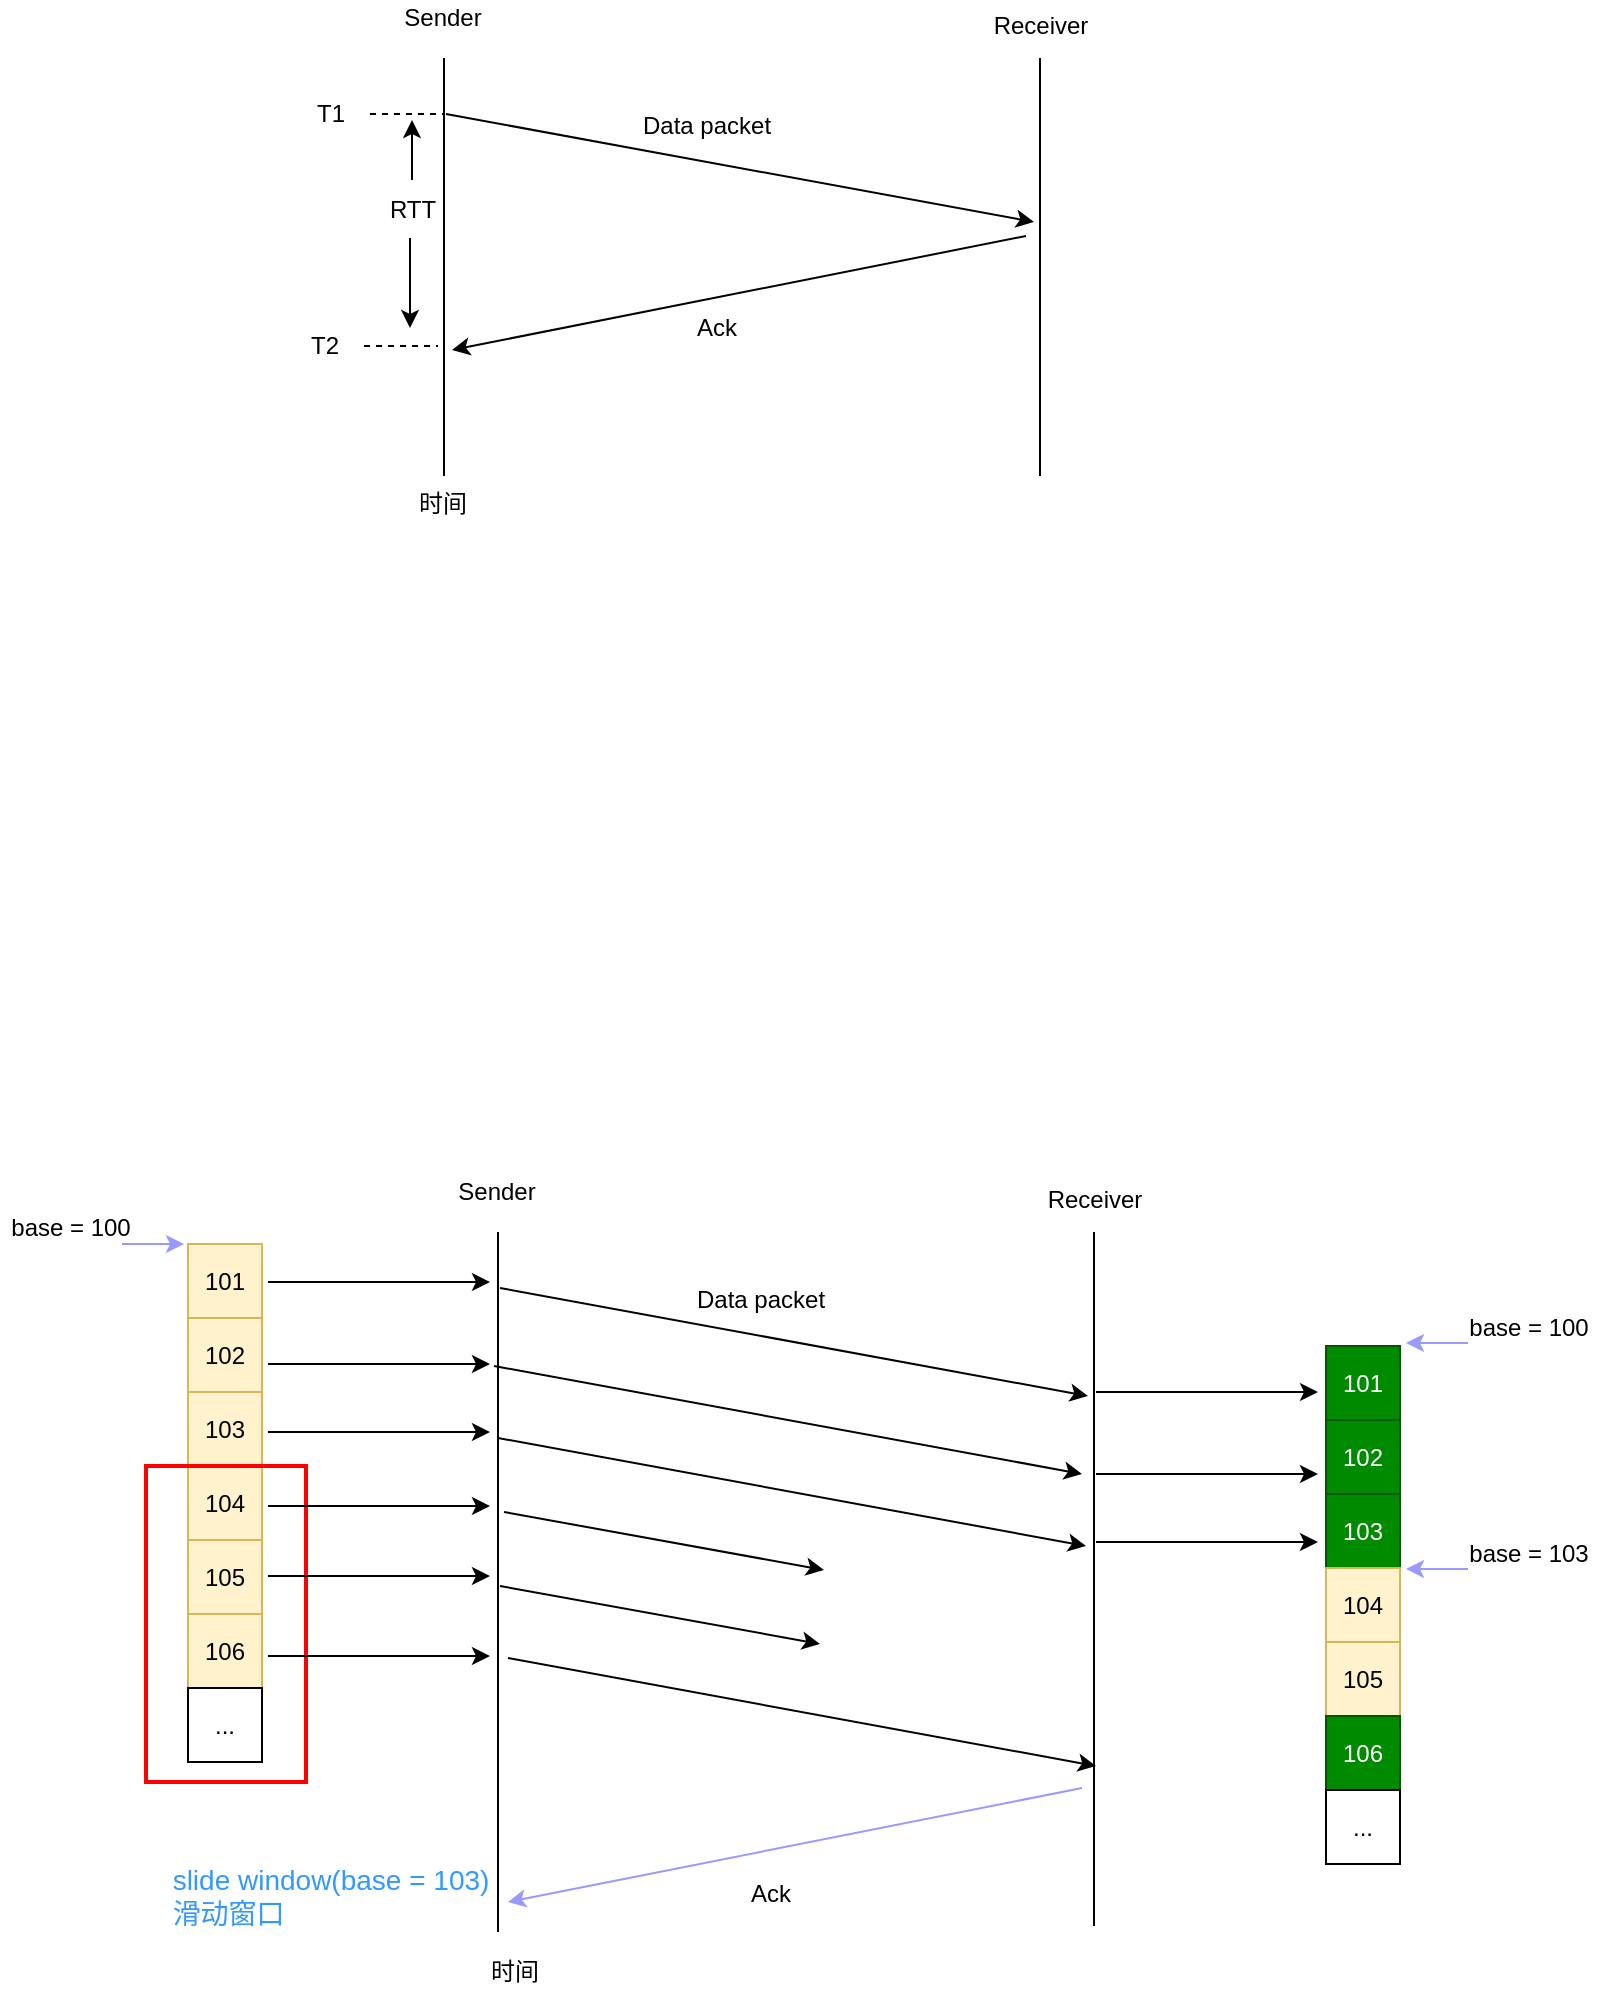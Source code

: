 <mxfile version="15.7.3" type="device" pages="4"><diagram id="g2-CE2OngKejReZSIxSQ" name="第 1 页"><mxGraphModel dx="946" dy="657" grid="0" gridSize="10" guides="1" tooltips="1" connect="1" arrows="1" fold="1" page="0" pageScale="1" pageWidth="827" pageHeight="1169" math="0" shadow="0"><root><mxCell id="0"/><mxCell id="1" parent="0"/><mxCell id="SO_QbpkZuxZKP0XGmV0S-1" value="" style="endArrow=none;html=1;rounded=0;" parent="1" edge="1"><mxGeometry width="50" height="50" relative="1" as="geometry"><mxPoint x="241" y="448" as="sourcePoint"/><mxPoint x="241" y="239" as="targetPoint"/></mxGeometry></mxCell><mxCell id="SO_QbpkZuxZKP0XGmV0S-2" value="" style="endArrow=none;html=1;rounded=0;" parent="1" edge="1"><mxGeometry width="50" height="50" relative="1" as="geometry"><mxPoint x="539" y="448" as="sourcePoint"/><mxPoint x="539" y="239" as="targetPoint"/></mxGeometry></mxCell><mxCell id="SO_QbpkZuxZKP0XGmV0S-3" value="Sender" style="text;html=1;align=center;verticalAlign=middle;resizable=0;points=[];autosize=1;strokeColor=none;fillColor=none;" parent="1" vertex="1"><mxGeometry x="215" y="210" width="49" height="18" as="geometry"/></mxCell><mxCell id="SO_QbpkZuxZKP0XGmV0S-4" value="Receiver" style="text;html=1;align=center;verticalAlign=middle;resizable=0;points=[];autosize=1;strokeColor=none;fillColor=none;" parent="1" vertex="1"><mxGeometry x="510" y="214" width="57" height="18" as="geometry"/></mxCell><mxCell id="SO_QbpkZuxZKP0XGmV0S-5" value="" style="endArrow=classic;html=1;rounded=0;" parent="1" edge="1"><mxGeometry width="50" height="50" relative="1" as="geometry"><mxPoint x="242" y="267" as="sourcePoint"/><mxPoint x="536" y="321" as="targetPoint"/></mxGeometry></mxCell><mxCell id="SO_QbpkZuxZKP0XGmV0S-6" value="" style="endArrow=classic;html=1;rounded=0;" parent="1" edge="1"><mxGeometry width="50" height="50" relative="1" as="geometry"><mxPoint x="532" y="328" as="sourcePoint"/><mxPoint x="245" y="385" as="targetPoint"/></mxGeometry></mxCell><mxCell id="SO_QbpkZuxZKP0XGmV0S-7" value="Data packet" style="text;html=1;align=center;verticalAlign=middle;resizable=0;points=[];autosize=1;strokeColor=none;fillColor=none;" parent="1" vertex="1"><mxGeometry x="335" y="264" width="74" height="18" as="geometry"/></mxCell><mxCell id="SO_QbpkZuxZKP0XGmV0S-8" value="Ack" style="text;html=1;align=center;verticalAlign=middle;resizable=0;points=[];autosize=1;strokeColor=none;fillColor=none;" parent="1" vertex="1"><mxGeometry x="362" y="365" width="30" height="18" as="geometry"/></mxCell><mxCell id="SO_QbpkZuxZKP0XGmV0S-9" value="" style="endArrow=none;dashed=1;html=1;rounded=0;" parent="1" edge="1"><mxGeometry width="50" height="50" relative="1" as="geometry"><mxPoint x="204" y="267" as="sourcePoint"/><mxPoint x="241" y="267" as="targetPoint"/></mxGeometry></mxCell><mxCell id="SO_QbpkZuxZKP0XGmV0S-10" value="" style="endArrow=none;dashed=1;html=1;rounded=0;" parent="1" edge="1"><mxGeometry width="50" height="50" relative="1" as="geometry"><mxPoint x="201" y="383" as="sourcePoint"/><mxPoint x="238" y="383" as="targetPoint"/></mxGeometry></mxCell><mxCell id="SO_QbpkZuxZKP0XGmV0S-11" value="" style="endArrow=classic;html=1;rounded=0;" parent="1" edge="1"><mxGeometry width="50" height="50" relative="1" as="geometry"><mxPoint x="225" y="300" as="sourcePoint"/><mxPoint x="225" y="270" as="targetPoint"/></mxGeometry></mxCell><mxCell id="SO_QbpkZuxZKP0XGmV0S-12" value="RTT" style="text;html=1;align=center;verticalAlign=middle;resizable=0;points=[];autosize=1;strokeColor=none;fillColor=none;" parent="1" vertex="1"><mxGeometry x="208" y="306" width="33" height="18" as="geometry"/></mxCell><mxCell id="SO_QbpkZuxZKP0XGmV0S-13" value="" style="endArrow=classic;html=1;rounded=0;" parent="1" edge="1"><mxGeometry width="50" height="50" relative="1" as="geometry"><mxPoint x="224" y="329" as="sourcePoint"/><mxPoint x="224" y="374" as="targetPoint"/></mxGeometry></mxCell><mxCell id="SO_QbpkZuxZKP0XGmV0S-14" value="时间" style="text;html=1;align=center;verticalAlign=middle;resizable=0;points=[];autosize=1;strokeColor=none;fillColor=none;" parent="1" vertex="1"><mxGeometry x="222.5" y="453" width="34" height="18" as="geometry"/></mxCell><mxCell id="SO_QbpkZuxZKP0XGmV0S-15" value="T1" style="text;html=1;align=center;verticalAlign=middle;resizable=0;points=[];autosize=1;strokeColor=none;fillColor=none;" parent="1" vertex="1"><mxGeometry x="172" y="258" width="24" height="18" as="geometry"/></mxCell><mxCell id="SO_QbpkZuxZKP0XGmV0S-16" value="T2" style="text;html=1;align=center;verticalAlign=middle;resizable=0;points=[];autosize=1;strokeColor=none;fillColor=none;" parent="1" vertex="1"><mxGeometry x="169" y="374" width="24" height="18" as="geometry"/></mxCell><mxCell id="SO_QbpkZuxZKP0XGmV0S-17" value="" style="endArrow=none;html=1;rounded=0;" parent="1" edge="1"><mxGeometry width="50" height="50" relative="1" as="geometry"><mxPoint x="268" y="1176" as="sourcePoint"/><mxPoint x="268" y="826" as="targetPoint"/></mxGeometry></mxCell><mxCell id="SO_QbpkZuxZKP0XGmV0S-18" value="" style="endArrow=none;html=1;rounded=0;" parent="1" edge="1"><mxGeometry width="50" height="50" relative="1" as="geometry"><mxPoint x="566" y="1173" as="sourcePoint"/><mxPoint x="566" y="826" as="targetPoint"/></mxGeometry></mxCell><mxCell id="SO_QbpkZuxZKP0XGmV0S-19" value="Sender" style="text;html=1;align=center;verticalAlign=middle;resizable=0;points=[];autosize=1;strokeColor=none;fillColor=none;" parent="1" vertex="1"><mxGeometry x="242" y="797" width="49" height="18" as="geometry"/></mxCell><mxCell id="SO_QbpkZuxZKP0XGmV0S-20" value="Receiver" style="text;html=1;align=center;verticalAlign=middle;resizable=0;points=[];autosize=1;strokeColor=none;fillColor=none;" parent="1" vertex="1"><mxGeometry x="537" y="801" width="57" height="18" as="geometry"/></mxCell><mxCell id="SO_QbpkZuxZKP0XGmV0S-21" value="" style="endArrow=classic;html=1;rounded=0;" parent="1" edge="1"><mxGeometry width="50" height="50" relative="1" as="geometry"><mxPoint x="269" y="854" as="sourcePoint"/><mxPoint x="563" y="908" as="targetPoint"/></mxGeometry></mxCell><mxCell id="SO_QbpkZuxZKP0XGmV0S-22" value="" style="endArrow=classic;html=1;rounded=0;strokeColor=#9999FF;" parent="1" edge="1"><mxGeometry width="50" height="50" relative="1" as="geometry"><mxPoint x="560" y="1104" as="sourcePoint"/><mxPoint x="273" y="1161" as="targetPoint"/></mxGeometry></mxCell><mxCell id="SO_QbpkZuxZKP0XGmV0S-23" value="Data packet" style="text;html=1;align=center;verticalAlign=middle;resizable=0;points=[];autosize=1;strokeColor=none;fillColor=none;" parent="1" vertex="1"><mxGeometry x="362" y="851" width="74" height="18" as="geometry"/></mxCell><mxCell id="SO_QbpkZuxZKP0XGmV0S-24" value="Ack" style="text;html=1;align=center;verticalAlign=middle;resizable=0;points=[];autosize=1;strokeColor=none;fillColor=none;" parent="1" vertex="1"><mxGeometry x="389" y="1148" width="30" height="18" as="geometry"/></mxCell><mxCell id="SO_QbpkZuxZKP0XGmV0S-30" value="时间" style="text;html=1;align=center;verticalAlign=middle;resizable=0;points=[];autosize=1;strokeColor=none;fillColor=none;" parent="1" vertex="1"><mxGeometry x="259" y="1187" width="34" height="18" as="geometry"/></mxCell><mxCell id="SO_QbpkZuxZKP0XGmV0S-33" value="101" style="rounded=0;whiteSpace=wrap;html=1;fillColor=#fff2cc;strokeColor=#d6b656;" parent="1" vertex="1"><mxGeometry x="113" y="832" width="37" height="37" as="geometry"/></mxCell><mxCell id="SO_QbpkZuxZKP0XGmV0S-34" value="102" style="rounded=0;whiteSpace=wrap;html=1;fillColor=#fff2cc;strokeColor=#d6b656;" parent="1" vertex="1"><mxGeometry x="113" y="869" width="37" height="37" as="geometry"/></mxCell><mxCell id="SO_QbpkZuxZKP0XGmV0S-35" value="103" style="rounded=0;whiteSpace=wrap;html=1;fillColor=#fff2cc;strokeColor=#d6b656;" parent="1" vertex="1"><mxGeometry x="113" y="906" width="37" height="37" as="geometry"/></mxCell><mxCell id="SO_QbpkZuxZKP0XGmV0S-36" value="104" style="rounded=0;whiteSpace=wrap;html=1;fillColor=#fff2cc;strokeColor=#d6b656;" parent="1" vertex="1"><mxGeometry x="113" y="943" width="37" height="37" as="geometry"/></mxCell><mxCell id="SO_QbpkZuxZKP0XGmV0S-37" value="105" style="rounded=0;whiteSpace=wrap;html=1;fillColor=#fff2cc;strokeColor=#d6b656;" parent="1" vertex="1"><mxGeometry x="113" y="980" width="37" height="37" as="geometry"/></mxCell><mxCell id="SO_QbpkZuxZKP0XGmV0S-38" value="106" style="rounded=0;whiteSpace=wrap;html=1;fillColor=#fff2cc;strokeColor=#d6b656;" parent="1" vertex="1"><mxGeometry x="113" y="1017" width="37" height="37" as="geometry"/></mxCell><mxCell id="SO_QbpkZuxZKP0XGmV0S-39" value="..." style="rounded=0;whiteSpace=wrap;html=1;" parent="1" vertex="1"><mxGeometry x="113" y="1054" width="37" height="37" as="geometry"/></mxCell><mxCell id="SO_QbpkZuxZKP0XGmV0S-40" value="" style="rounded=0;whiteSpace=wrap;html=1;strokeColor=#FF0000;strokeWidth=2;fillColor=none;" parent="1" vertex="1"><mxGeometry x="92" y="943" width="80" height="158" as="geometry"/></mxCell><mxCell id="SO_QbpkZuxZKP0XGmV0S-41" value="" style="endArrow=classic;html=1;rounded=0;" parent="1" edge="1"><mxGeometry width="50" height="50" relative="1" as="geometry"><mxPoint x="153" y="851" as="sourcePoint"/><mxPoint x="264" y="851" as="targetPoint"/></mxGeometry></mxCell><mxCell id="SO_QbpkZuxZKP0XGmV0S-42" value="" style="endArrow=classic;html=1;rounded=0;" parent="1" edge="1"><mxGeometry width="50" height="50" relative="1" as="geometry"><mxPoint x="153" y="892" as="sourcePoint"/><mxPoint x="264" y="892" as="targetPoint"/></mxGeometry></mxCell><mxCell id="SO_QbpkZuxZKP0XGmV0S-43" value="" style="endArrow=classic;html=1;rounded=0;" parent="1" edge="1"><mxGeometry width="50" height="50" relative="1" as="geometry"><mxPoint x="153" y="926" as="sourcePoint"/><mxPoint x="264" y="926" as="targetPoint"/></mxGeometry></mxCell><mxCell id="SO_QbpkZuxZKP0XGmV0S-44" value="" style="endArrow=classic;html=1;rounded=0;" parent="1" edge="1"><mxGeometry width="50" height="50" relative="1" as="geometry"><mxPoint x="153" y="963" as="sourcePoint"/><mxPoint x="264" y="963" as="targetPoint"/></mxGeometry></mxCell><mxCell id="SO_QbpkZuxZKP0XGmV0S-45" value="" style="endArrow=classic;html=1;rounded=0;" parent="1" edge="1"><mxGeometry width="50" height="50" relative="1" as="geometry"><mxPoint x="153" y="998" as="sourcePoint"/><mxPoint x="264" y="998" as="targetPoint"/></mxGeometry></mxCell><mxCell id="SO_QbpkZuxZKP0XGmV0S-46" value="" style="endArrow=classic;html=1;rounded=0;" parent="1" edge="1"><mxGeometry width="50" height="50" relative="1" as="geometry"><mxPoint x="153" y="1038" as="sourcePoint"/><mxPoint x="264" y="1038" as="targetPoint"/></mxGeometry></mxCell><mxCell id="SO_QbpkZuxZKP0XGmV0S-47" value="" style="endArrow=classic;html=1;rounded=0;" parent="1" edge="1"><mxGeometry width="50" height="50" relative="1" as="geometry"><mxPoint x="266" y="893" as="sourcePoint"/><mxPoint x="560" y="947" as="targetPoint"/></mxGeometry></mxCell><mxCell id="SO_QbpkZuxZKP0XGmV0S-48" value="" style="endArrow=classic;html=1;rounded=0;" parent="1" edge="1"><mxGeometry width="50" height="50" relative="1" as="geometry"><mxPoint x="268" y="929" as="sourcePoint"/><mxPoint x="562" y="983" as="targetPoint"/></mxGeometry></mxCell><mxCell id="SO_QbpkZuxZKP0XGmV0S-49" value="" style="endArrow=classic;html=1;rounded=0;" parent="1" edge="1"><mxGeometry width="50" height="50" relative="1" as="geometry"><mxPoint x="271" y="966" as="sourcePoint"/><mxPoint x="431" y="995" as="targetPoint"/></mxGeometry></mxCell><mxCell id="SO_QbpkZuxZKP0XGmV0S-50" value="" style="endArrow=classic;html=1;rounded=0;" parent="1" edge="1"><mxGeometry width="50" height="50" relative="1" as="geometry"><mxPoint x="269" y="1003" as="sourcePoint"/><mxPoint x="429" y="1032" as="targetPoint"/></mxGeometry></mxCell><mxCell id="SO_QbpkZuxZKP0XGmV0S-51" value="" style="endArrow=classic;html=1;rounded=0;" parent="1" edge="1"><mxGeometry width="50" height="50" relative="1" as="geometry"><mxPoint x="273" y="1039" as="sourcePoint"/><mxPoint x="567" y="1093" as="targetPoint"/></mxGeometry></mxCell><mxCell id="SO_QbpkZuxZKP0XGmV0S-52" value="" style="endArrow=classic;html=1;rounded=0;" parent="1" edge="1"><mxGeometry width="50" height="50" relative="1" as="geometry"><mxPoint x="567" y="906" as="sourcePoint"/><mxPoint x="678" y="906" as="targetPoint"/></mxGeometry></mxCell><mxCell id="SO_QbpkZuxZKP0XGmV0S-53" value="" style="endArrow=classic;html=1;rounded=0;" parent="1" edge="1"><mxGeometry width="50" height="50" relative="1" as="geometry"><mxPoint x="567" y="947" as="sourcePoint"/><mxPoint x="678" y="947" as="targetPoint"/></mxGeometry></mxCell><mxCell id="SO_QbpkZuxZKP0XGmV0S-54" value="" style="endArrow=classic;html=1;rounded=0;" parent="1" edge="1"><mxGeometry width="50" height="50" relative="1" as="geometry"><mxPoint x="567" y="981" as="sourcePoint"/><mxPoint x="678" y="981" as="targetPoint"/></mxGeometry></mxCell><mxCell id="SO_QbpkZuxZKP0XGmV0S-55" value="101" style="rounded=0;whiteSpace=wrap;html=1;fillColor=#008a00;strokeColor=#005700;fontColor=#ffffff;" parent="1" vertex="1"><mxGeometry x="682" y="883" width="37" height="37" as="geometry"/></mxCell><mxCell id="SO_QbpkZuxZKP0XGmV0S-56" value="102" style="rounded=0;whiteSpace=wrap;html=1;fillColor=#008a00;strokeColor=#005700;fontColor=#ffffff;" parent="1" vertex="1"><mxGeometry x="682" y="920" width="37" height="37" as="geometry"/></mxCell><mxCell id="SO_QbpkZuxZKP0XGmV0S-57" value="103" style="rounded=0;whiteSpace=wrap;html=1;fillColor=#008a00;strokeColor=#005700;fontColor=#ffffff;" parent="1" vertex="1"><mxGeometry x="682" y="957" width="37" height="37" as="geometry"/></mxCell><mxCell id="SO_QbpkZuxZKP0XGmV0S-58" value="104" style="rounded=0;whiteSpace=wrap;html=1;fillColor=#fff2cc;strokeColor=#d6b656;" parent="1" vertex="1"><mxGeometry x="682" y="994" width="37" height="37" as="geometry"/></mxCell><mxCell id="SO_QbpkZuxZKP0XGmV0S-59" value="105" style="rounded=0;whiteSpace=wrap;html=1;fillColor=#fff2cc;strokeColor=#d6b656;" parent="1" vertex="1"><mxGeometry x="682" y="1031" width="37" height="37" as="geometry"/></mxCell><mxCell id="SO_QbpkZuxZKP0XGmV0S-60" value="106" style="rounded=0;whiteSpace=wrap;html=1;fillColor=#008a00;strokeColor=#005700;fontColor=#ffffff;" parent="1" vertex="1"><mxGeometry x="682" y="1068" width="37" height="37" as="geometry"/></mxCell><mxCell id="SO_QbpkZuxZKP0XGmV0S-61" value="..." style="rounded=0;whiteSpace=wrap;html=1;" parent="1" vertex="1"><mxGeometry x="682" y="1105" width="37" height="37" as="geometry"/></mxCell><mxCell id="SO_QbpkZuxZKP0XGmV0S-62" value="" style="endArrow=classic;html=1;rounded=0;strokeColor=#9999FF;" parent="1" edge="1"><mxGeometry width="50" height="50" relative="1" as="geometry"><mxPoint x="80" y="832" as="sourcePoint"/><mxPoint x="111" y="832" as="targetPoint"/></mxGeometry></mxCell><mxCell id="SO_QbpkZuxZKP0XGmV0S-63" value="base = 100" style="text;html=1;align=center;verticalAlign=middle;resizable=0;points=[];autosize=1;strokeColor=none;fillColor=none;" parent="1" vertex="1"><mxGeometry x="19" y="815" width="70" height="18" as="geometry"/></mxCell><mxCell id="SO_QbpkZuxZKP0XGmV0S-64" value="base = 100" style="text;html=1;align=center;verticalAlign=middle;resizable=0;points=[];autosize=1;strokeColor=none;fillColor=none;" parent="1" vertex="1"><mxGeometry x="748" y="865" width="70" height="18" as="geometry"/></mxCell><mxCell id="SO_QbpkZuxZKP0XGmV0S-65" value="" style="endArrow=classic;html=1;rounded=0;strokeColor=#9999FF;" parent="1" edge="1"><mxGeometry width="50" height="50" relative="1" as="geometry"><mxPoint x="753" y="881.5" as="sourcePoint"/><mxPoint x="722" y="881.5" as="targetPoint"/></mxGeometry></mxCell><mxCell id="SO_QbpkZuxZKP0XGmV0S-66" value="base = 103" style="text;html=1;align=center;verticalAlign=middle;resizable=0;points=[];autosize=1;strokeColor=none;fillColor=none;" parent="1" vertex="1"><mxGeometry x="748" y="978" width="70" height="18" as="geometry"/></mxCell><mxCell id="SO_QbpkZuxZKP0XGmV0S-67" value="" style="endArrow=classic;html=1;rounded=0;strokeColor=#9999FF;" parent="1" edge="1"><mxGeometry width="50" height="50" relative="1" as="geometry"><mxPoint x="753" y="994.5" as="sourcePoint"/><mxPoint x="722" y="994.5" as="targetPoint"/></mxGeometry></mxCell><mxCell id="SO_QbpkZuxZKP0XGmV0S-68" value="&lt;font style=&quot;font-size: 14px&quot;&gt;slide window(base = 103)&lt;br&gt;&lt;div style=&quot;text-align: left&quot;&gt;&lt;span&gt;滑动窗口&lt;/span&gt;&lt;/div&gt;&lt;/font&gt;" style="text;html=1;align=center;verticalAlign=middle;resizable=0;points=[];autosize=1;strokeColor=none;fillColor=none;fontColor=#3399FF;" parent="1" vertex="1"><mxGeometry x="100" y="1141" width="168" height="33" as="geometry"/></mxCell></root></mxGraphModel></diagram><diagram id="LBsZV8uysiR8Xr9oX2Ro" name="swift多态"><mxGraphModel dx="946" dy="657" grid="0" gridSize="10" guides="1" tooltips="1" connect="1" arrows="1" fold="1" page="0" pageScale="1" pageWidth="827" pageHeight="1169" math="0" shadow="0"><root><mxCell id="QGdHEQ-Rx23fMOAWs8vF-0"/><mxCell id="QGdHEQ-Rx23fMOAWs8vF-1" parent="QGdHEQ-Rx23fMOAWs8vF-0"/><mxCell id="QGdHEQ-Rx23fMOAWs8vF-2" value="全局变量&lt;br&gt;&lt;div style=&quot;font-family: &amp;#34;menlo&amp;#34; , &amp;#34;monaco&amp;#34; , &amp;#34;courier new&amp;#34; , monospace ; font-size: 16px ; line-height: 24px&quot;&gt;animal1&lt;/div&gt;" style="rounded=0;whiteSpace=wrap;html=1;comic=1;fillColor=#ffe6cc;strokeColor=#d79b00;" parent="QGdHEQ-Rx23fMOAWs8vF-1" vertex="1"><mxGeometry x="62" y="321" width="95" height="47" as="geometry"/></mxCell><mxCell id="QGdHEQ-Rx23fMOAWs8vF-3" value="Dog 对象" style="rounded=1;whiteSpace=wrap;html=1;labelBackgroundColor=none;comic=1;fillColor=#dae8fc;strokeColor=#6c8ebf;" parent="QGdHEQ-Rx23fMOAWs8vF-1" vertex="1"><mxGeometry x="214" y="196" width="176" height="258" as="geometry"/></mxCell><mxCell id="QGdHEQ-Rx23fMOAWs8vF-4" value="前 8 个字节" style="rounded=0;whiteSpace=wrap;html=1;labelBackgroundColor=none;comic=1;fillColor=#fff2cc;strokeColor=#d6b656;" parent="QGdHEQ-Rx23fMOAWs8vF-1" vertex="1"><mxGeometry x="222" y="209" width="160" height="48" as="geometry"/></mxCell><mxCell id="QGdHEQ-Rx23fMOAWs8vF-5" value="" style="rounded=0;whiteSpace=wrap;html=1;labelBackgroundColor=none;comic=1;fillColor=#fff2cc;strokeColor=#d6b656;" parent="QGdHEQ-Rx23fMOAWs8vF-1" vertex="1"><mxGeometry x="460" y="196" width="165" height="329" as="geometry"/></mxCell><mxCell id="QGdHEQ-Rx23fMOAWs8vF-6" value="&lt;font face=&quot;Comic Sans MS&quot;&gt;Dog对象类型信息&lt;/font&gt;" style="rounded=0;whiteSpace=wrap;html=1;labelBackgroundColor=none;comic=1;fillColor=#fff2cc;strokeColor=#990000;" parent="QGdHEQ-Rx23fMOAWs8vF-1" vertex="1"><mxGeometry x="466" y="203" width="154" height="124" as="geometry"/></mxCell><mxCell id="QGdHEQ-Rx23fMOAWs8vF-7" value="&lt;font face=&quot;Comic Sans MS&quot;&gt;Dog.speak&lt;/font&gt;" style="rounded=0;whiteSpace=wrap;html=1;labelBackgroundColor=none;comic=1;fontColor=#000000;" parent="QGdHEQ-Rx23fMOAWs8vF-1" vertex="1"><mxGeometry x="465.5" y="333" width="154.5" height="42" as="geometry"/></mxCell><mxCell id="QGdHEQ-Rx23fMOAWs8vF-8" value="&lt;font face=&quot;Comic Sans MS&quot;&gt;Dog.eat&lt;/font&gt;" style="rounded=0;whiteSpace=wrap;html=1;labelBackgroundColor=none;comic=1;fontColor=#000000;" parent="QGdHEQ-Rx23fMOAWs8vF-1" vertex="1"><mxGeometry x="465.5" y="379" width="154.5" height="42" as="geometry"/></mxCell><mxCell id="QGdHEQ-Rx23fMOAWs8vF-9" value="&lt;font face=&quot;Comic Sans MS&quot;&gt;Animal.sleep&lt;/font&gt;" style="rounded=0;whiteSpace=wrap;html=1;labelBackgroundColor=none;comic=1;fontColor=#000000;" parent="QGdHEQ-Rx23fMOAWs8vF-1" vertex="1"><mxGeometry x="465.25" y="424" width="154.5" height="42" as="geometry"/></mxCell><mxCell id="QGdHEQ-Rx23fMOAWs8vF-10" value="&lt;font face=&quot;Comic Sans MS&quot;&gt;Dog.run&lt;/font&gt;" style="rounded=0;whiteSpace=wrap;html=1;labelBackgroundColor=none;comic=1;fontColor=#000000;" parent="QGdHEQ-Rx23fMOAWs8vF-1" vertex="1"><mxGeometry x="465.25" y="473" width="154.5" height="42" as="geometry"/></mxCell><mxCell id="QGdHEQ-Rx23fMOAWs8vF-11" value="" style="endArrow=classic;html=1;rounded=0;fontFamily=Comic Sans MS;fontColor=#000000;exitX=1;exitY=0.5;exitDx=0;exitDy=0;" parent="QGdHEQ-Rx23fMOAWs8vF-1" source="QGdHEQ-Rx23fMOAWs8vF-2" target="QGdHEQ-Rx23fMOAWs8vF-3" edge="1"><mxGeometry width="50" height="50" relative="1" as="geometry"><mxPoint x="152" y="300" as="sourcePoint"/><mxPoint x="202" y="250" as="targetPoint"/></mxGeometry></mxCell><mxCell id="QGdHEQ-Rx23fMOAWs8vF-12" value="" style="endArrow=classic;html=1;rounded=0;fontFamily=Comic Sans MS;fontColor=#000000;exitX=1;exitY=0.5;exitDx=0;exitDy=0;entryX=0.012;entryY=0.114;entryDx=0;entryDy=0;entryPerimeter=0;" parent="QGdHEQ-Rx23fMOAWs8vF-1" target="QGdHEQ-Rx23fMOAWs8vF-5" edge="1"><mxGeometry width="50" height="50" relative="1" as="geometry"><mxPoint x="382" y="233.67" as="sourcePoint"/><mxPoint x="439" y="226.004" as="targetPoint"/></mxGeometry></mxCell><mxCell id="QGdHEQ-Rx23fMOAWs8vF-13" value="全局变量&lt;br&gt;&lt;div style=&quot;font-family: &amp;#34;menlo&amp;#34; , &amp;#34;monaco&amp;#34; , &amp;#34;courier new&amp;#34; , monospace ; font-size: 16px ; line-height: 24px&quot;&gt;animal2&lt;/div&gt;" style="rounded=0;whiteSpace=wrap;html=1;comic=1;fillColor=#ffe6cc;strokeColor=#d79b00;" parent="QGdHEQ-Rx23fMOAWs8vF-1" vertex="1"><mxGeometry x="62" y="617" width="95" height="47" as="geometry"/></mxCell><mxCell id="QGdHEQ-Rx23fMOAWs8vF-14" value="Dog 对象" style="rounded=1;whiteSpace=wrap;html=1;labelBackgroundColor=none;comic=1;fillColor=#dae8fc;strokeColor=#6c8ebf;" parent="QGdHEQ-Rx23fMOAWs8vF-1" vertex="1"><mxGeometry x="214" y="492" width="176" height="258" as="geometry"/></mxCell><mxCell id="QGdHEQ-Rx23fMOAWs8vF-15" value="前 8 个字节" style="rounded=0;whiteSpace=wrap;html=1;labelBackgroundColor=none;comic=1;fillColor=#fff2cc;strokeColor=#d6b656;" parent="QGdHEQ-Rx23fMOAWs8vF-1" vertex="1"><mxGeometry x="222" y="505" width="160" height="48" as="geometry"/></mxCell><mxCell id="QGdHEQ-Rx23fMOAWs8vF-16" value="" style="endArrow=classic;html=1;rounded=0;fontFamily=Comic Sans MS;fontColor=#000000;exitX=1;exitY=0.5;exitDx=0;exitDy=0;" parent="QGdHEQ-Rx23fMOAWs8vF-1" source="QGdHEQ-Rx23fMOAWs8vF-13" target="QGdHEQ-Rx23fMOAWs8vF-14" edge="1"><mxGeometry width="50" height="50" relative="1" as="geometry"><mxPoint x="152" y="596" as="sourcePoint"/><mxPoint x="202" y="546" as="targetPoint"/></mxGeometry></mxCell><mxCell id="QGdHEQ-Rx23fMOAWs8vF-17" value="" style="endArrow=classic;html=1;rounded=0;fontFamily=Comic Sans MS;fontColor=#000000;exitX=1;exitY=0.5;exitDx=0;exitDy=0;" parent="QGdHEQ-Rx23fMOAWs8vF-1" source="QGdHEQ-Rx23fMOAWs8vF-15" target="QGdHEQ-Rx23fMOAWs8vF-5" edge="1"><mxGeometry width="50" height="50" relative="1" as="geometry"><mxPoint x="392" y="243.67" as="sourcePoint"/><mxPoint x="471.98" y="243.506" as="targetPoint"/></mxGeometry></mxCell></root></mxGraphModel></diagram><diagram id="N6pvW-u8LbAPo2ba-aXo" name="RunLoop"><mxGraphModel dx="946" dy="657" grid="0" gridSize="10" guides="1" tooltips="1" connect="1" arrows="1" fold="1" page="0" pageScale="1" pageWidth="827" pageHeight="1169" math="0" shadow="0"><root><mxCell id="VLJMcom52UsPC2wMcK3a-0"/><mxCell id="VLJMcom52UsPC2wMcK3a-1" parent="VLJMcom52UsPC2wMcK3a-0"/><mxCell id="VLJMcom52UsPC2wMcK3a-2" value="" style="rounded=0;whiteSpace=wrap;html=1;fillColor=#fff2cc;strokeColor=#d6b656;" parent="VLJMcom52UsPC2wMcK3a-1" vertex="1"><mxGeometry x="94" y="197" width="438" height="306" as="geometry"/></mxCell><mxCell id="VLJMcom52UsPC2wMcK3a-3" value="" style="rounded=0;whiteSpace=wrap;html=1;" parent="VLJMcom52UsPC2wMcK3a-1" vertex="1"><mxGeometry x="133" y="262" width="170" height="222" as="geometry"/></mxCell><mxCell id="VLJMcom52UsPC2wMcK3a-4" value="&lt;font style=&quot;font-size: 14px&quot;&gt;sources0&lt;/font&gt;" style="rounded=0;whiteSpace=wrap;html=1;fillColor=#ffe6cc;strokeColor=#d79b00;" parent="VLJMcom52UsPC2wMcK3a-1" vertex="1"><mxGeometry x="156" y="295" width="118" height="39" as="geometry"/></mxCell><mxCell id="VLJMcom52UsPC2wMcK3a-5" value="&lt;font style=&quot;font-size: 14px&quot;&gt;sources1&lt;/font&gt;" style="rounded=0;whiteSpace=wrap;html=1;fillColor=#ffe6cc;strokeColor=#d79b00;" parent="VLJMcom52UsPC2wMcK3a-1" vertex="1"><mxGeometry x="156" y="343" width="118" height="39" as="geometry"/></mxCell><mxCell id="VLJMcom52UsPC2wMcK3a-6" value="&lt;font style=&quot;font-size: 14px&quot;&gt;observers&lt;/font&gt;" style="rounded=0;whiteSpace=wrap;html=1;fillColor=#ffe6cc;strokeColor=#d79b00;" parent="VLJMcom52UsPC2wMcK3a-1" vertex="1"><mxGeometry x="156" y="391" width="118" height="39" as="geometry"/></mxCell><mxCell id="VLJMcom52UsPC2wMcK3a-7" value="&lt;font style=&quot;font-size: 14px&quot;&gt;timers&lt;/font&gt;" style="rounded=0;whiteSpace=wrap;html=1;fillColor=#ffe6cc;strokeColor=#d79b00;" parent="VLJMcom52UsPC2wMcK3a-1" vertex="1"><mxGeometry x="155" y="438" width="118" height="39" as="geometry"/></mxCell><mxCell id="VLJMcom52UsPC2wMcK3a-8" value="Mode" style="text;html=1;align=center;verticalAlign=middle;resizable=0;points=[];autosize=1;strokeColor=none;fillColor=none;fontSize=14;" parent="VLJMcom52UsPC2wMcK3a-1" vertex="1"><mxGeometry x="185" y="270" width="45" height="21" as="geometry"/></mxCell><mxCell id="VLJMcom52UsPC2wMcK3a-9" value="" style="rounded=0;whiteSpace=wrap;html=1;" parent="VLJMcom52UsPC2wMcK3a-1" vertex="1"><mxGeometry x="338" y="258" width="170" height="222" as="geometry"/></mxCell><mxCell id="VLJMcom52UsPC2wMcK3a-10" value="&lt;font style=&quot;font-size: 14px&quot;&gt;sources0&lt;/font&gt;" style="rounded=0;whiteSpace=wrap;html=1;fillColor=#ffe6cc;strokeColor=#d79b00;" parent="VLJMcom52UsPC2wMcK3a-1" vertex="1"><mxGeometry x="361" y="291" width="118" height="39" as="geometry"/></mxCell><mxCell id="VLJMcom52UsPC2wMcK3a-11" value="&lt;font style=&quot;font-size: 14px&quot;&gt;sources1&lt;/font&gt;" style="rounded=0;whiteSpace=wrap;html=1;fillColor=#ffe6cc;strokeColor=#d79b00;" parent="VLJMcom52UsPC2wMcK3a-1" vertex="1"><mxGeometry x="361" y="339" width="118" height="39" as="geometry"/></mxCell><mxCell id="VLJMcom52UsPC2wMcK3a-12" value="&lt;font style=&quot;font-size: 14px&quot;&gt;observers&lt;/font&gt;" style="rounded=0;whiteSpace=wrap;html=1;fillColor=#ffe6cc;strokeColor=#d79b00;" parent="VLJMcom52UsPC2wMcK3a-1" vertex="1"><mxGeometry x="361" y="387" width="118" height="39" as="geometry"/></mxCell><mxCell id="VLJMcom52UsPC2wMcK3a-13" value="&lt;font style=&quot;font-size: 14px&quot;&gt;timers&lt;/font&gt;" style="rounded=0;whiteSpace=wrap;html=1;fillColor=#ffe6cc;strokeColor=#d79b00;" parent="VLJMcom52UsPC2wMcK3a-1" vertex="1"><mxGeometry x="360" y="434" width="118" height="39" as="geometry"/></mxCell><mxCell id="VLJMcom52UsPC2wMcK3a-14" value="Mode" style="text;html=1;align=center;verticalAlign=middle;resizable=0;points=[];autosize=1;strokeColor=none;fillColor=none;fontSize=14;" parent="VLJMcom52UsPC2wMcK3a-1" vertex="1"><mxGeometry x="390" y="266" width="45" height="21" as="geometry"/></mxCell><mxCell id="VLJMcom52UsPC2wMcK3a-15" value="&lt;font style=&quot;font-size: 14px&quot;&gt;RunLoop&lt;/font&gt;" style="text;html=1;align=center;verticalAlign=middle;resizable=0;points=[];autosize=1;strokeColor=none;fillColor=none;fontSize=14;" parent="VLJMcom52UsPC2wMcK3a-1" vertex="1"><mxGeometry x="250" y="216" width="67" height="21" as="geometry"/></mxCell></root></mxGraphModel></diagram><diagram id="H69m12Q_Aym4cahdt5-D" name="OC对象"><mxGraphModel dx="946" dy="657" grid="0" gridSize="10" guides="1" tooltips="1" connect="1" arrows="1" fold="1" page="0" pageScale="1" pageWidth="827" pageHeight="1169" math="0" shadow="0"><root><mxCell id="1l4MpHEMoF_jYrIMK_2S-0"/><mxCell id="1l4MpHEMoF_jYrIMK_2S-1" parent="1l4MpHEMoF_jYrIMK_2S-0"/><mxCell id="BpBojyNcjoRO-P4GRBhS-0" value="&lt;font style=&quot;font-size: 14px&quot;&gt;instance&lt;/font&gt;" style="rounded=0;whiteSpace=wrap;html=1;fillColor=#e3c800;fontColor=#000000;strokeColor=#B09500;" vertex="1" parent="1l4MpHEMoF_jYrIMK_2S-1"><mxGeometry x="70" y="245" width="116" height="44" as="geometry"/></mxCell><mxCell id="BpBojyNcjoRO-P4GRBhS-1" value="" style="rounded=0;whiteSpace=wrap;html=1;fillColor=#1ba1e2;fontColor=#ffffff;strokeColor=#006EAF;" vertex="1" parent="1l4MpHEMoF_jYrIMK_2S-1"><mxGeometry x="61" y="302" width="135" height="117" as="geometry"/></mxCell><mxCell id="BpBojyNcjoRO-P4GRBhS-2" value="&lt;font style=&quot;font-size: 14px&quot;&gt;isa&lt;/font&gt;" style="rounded=0;whiteSpace=wrap;html=1;fillColor=#60a917;fontColor=#ffffff;strokeColor=#2D7600;" vertex="1" parent="1l4MpHEMoF_jYrIMK_2S-1"><mxGeometry x="70.5" y="313" width="116" height="44" as="geometry"/></mxCell><mxCell id="BpBojyNcjoRO-P4GRBhS-3" value="&lt;span style=&quot;font-size: 14px&quot;&gt;其他成员变量&lt;/span&gt;" style="rounded=0;whiteSpace=wrap;html=1;fillColor=#60a917;fontColor=#ffffff;strokeColor=#2D7600;" vertex="1" parent="1l4MpHEMoF_jYrIMK_2S-1"><mxGeometry x="70" y="362" width="116" height="44" as="geometry"/></mxCell><mxCell id="BpBojyNcjoRO-P4GRBhS-6" value="&lt;font style=&quot;font-size: 14px&quot;&gt;class&lt;/font&gt;" style="rounded=0;whiteSpace=wrap;html=1;fillColor=#e3c800;fontColor=#000000;strokeColor=#B09500;" vertex="1" parent="1l4MpHEMoF_jYrIMK_2S-1"><mxGeometry x="293" y="167" width="116" height="44" as="geometry"/></mxCell><mxCell id="BpBojyNcjoRO-P4GRBhS-7" value="" style="rounded=0;whiteSpace=wrap;html=1;fillColor=#1ba1e2;fontColor=#ffffff;strokeColor=#006EAF;" vertex="1" parent="1l4MpHEMoF_jYrIMK_2S-1"><mxGeometry x="284" y="224" width="135" height="195" as="geometry"/></mxCell><mxCell id="BpBojyNcjoRO-P4GRBhS-8" value="&lt;font style=&quot;font-size: 14px&quot;&gt;isa&lt;/font&gt;" style="rounded=0;whiteSpace=wrap;html=1;fillColor=#60a917;fontColor=#ffffff;strokeColor=#2D7600;" vertex="1" parent="1l4MpHEMoF_jYrIMK_2S-1"><mxGeometry x="293.5" y="235" width="116" height="44" as="geometry"/></mxCell><mxCell id="BpBojyNcjoRO-P4GRBhS-9" value="&lt;span style=&quot;font-size: 14px&quot;&gt;superclass&lt;/span&gt;" style="rounded=0;whiteSpace=wrap;html=1;fillColor=#60a917;fontColor=#ffffff;strokeColor=#2D7600;" vertex="1" parent="1l4MpHEMoF_jYrIMK_2S-1"><mxGeometry x="293" y="284" width="116" height="44" as="geometry"/></mxCell><mxCell id="BpBojyNcjoRO-P4GRBhS-10" value="&lt;span style=&quot;font-size: 14px&quot;&gt;属性，对象方法，&lt;br&gt;协议，成员变量&lt;/span&gt;" style="rounded=0;whiteSpace=wrap;html=1;fillColor=#60a917;fontColor=#ffffff;strokeColor=#2D7600;" vertex="1" parent="1l4MpHEMoF_jYrIMK_2S-1"><mxGeometry x="293.5" y="333" width="116" height="44" as="geometry"/></mxCell><mxCell id="BpBojyNcjoRO-P4GRBhS-11" value="&lt;span style=&quot;font-size: 14px&quot;&gt;......&lt;/span&gt;" style="rounded=0;whiteSpace=wrap;html=1;fillColor=#60a917;fontColor=#ffffff;strokeColor=#2D7600;" vertex="1" parent="1l4MpHEMoF_jYrIMK_2S-1"><mxGeometry x="295" y="382" width="116" height="22" as="geometry"/></mxCell><mxCell id="BpBojyNcjoRO-P4GRBhS-12" value="&lt;span style=&quot;font-size: 14px&quot;&gt;meta_class&lt;/span&gt;" style="rounded=0;whiteSpace=wrap;html=1;fillColor=#e3c800;fontColor=#000000;strokeColor=#B09500;" vertex="1" parent="1l4MpHEMoF_jYrIMK_2S-1"><mxGeometry x="533" y="167" width="116" height="44" as="geometry"/></mxCell><mxCell id="BpBojyNcjoRO-P4GRBhS-13" value="" style="rounded=0;whiteSpace=wrap;html=1;fillColor=#1ba1e2;fontColor=#ffffff;strokeColor=#006EAF;" vertex="1" parent="1l4MpHEMoF_jYrIMK_2S-1"><mxGeometry x="524" y="224" width="135" height="195" as="geometry"/></mxCell><mxCell id="BpBojyNcjoRO-P4GRBhS-14" value="&lt;font style=&quot;font-size: 14px&quot;&gt;isa&lt;/font&gt;" style="rounded=0;whiteSpace=wrap;html=1;fillColor=#60a917;fontColor=#ffffff;strokeColor=#2D7600;" vertex="1" parent="1l4MpHEMoF_jYrIMK_2S-1"><mxGeometry x="533.5" y="235" width="116" height="44" as="geometry"/></mxCell><mxCell id="BpBojyNcjoRO-P4GRBhS-15" value="&lt;span style=&quot;font-size: 14px&quot;&gt;superclass&lt;/span&gt;" style="rounded=0;whiteSpace=wrap;html=1;fillColor=#60a917;fontColor=#ffffff;strokeColor=#2D7600;" vertex="1" parent="1l4MpHEMoF_jYrIMK_2S-1"><mxGeometry x="533" y="284" width="116" height="44" as="geometry"/></mxCell><mxCell id="BpBojyNcjoRO-P4GRBhS-16" value="&lt;span style=&quot;font-size: 14px&quot;&gt;类方法&lt;/span&gt;" style="rounded=0;whiteSpace=wrap;html=1;fillColor=#60a917;fontColor=#ffffff;strokeColor=#2D7600;" vertex="1" parent="1l4MpHEMoF_jYrIMK_2S-1"><mxGeometry x="533.5" y="333" width="116" height="44" as="geometry"/></mxCell><mxCell id="BpBojyNcjoRO-P4GRBhS-17" value="&lt;span style=&quot;font-size: 14px&quot;&gt;......&lt;/span&gt;" style="rounded=0;whiteSpace=wrap;html=1;fillColor=#60a917;fontColor=#ffffff;strokeColor=#2D7600;" vertex="1" parent="1l4MpHEMoF_jYrIMK_2S-1"><mxGeometry x="535" y="382" width="116" height="22" as="geometry"/></mxCell><mxCell id="BpBojyNcjoRO-P4GRBhS-18" value="&lt;span style=&quot;font-size: 14px&quot;&gt;Student 的 Class&lt;br&gt;&lt;/span&gt;" style="rounded=0;whiteSpace=wrap;html=1;fillColor=#e3c800;fontColor=#000000;strokeColor=#B09500;" vertex="1" parent="1l4MpHEMoF_jYrIMK_2S-1"><mxGeometry x="84" y="566" width="116" height="44" as="geometry"/></mxCell><mxCell id="BpBojyNcjoRO-P4GRBhS-19" value="" style="rounded=0;whiteSpace=wrap;html=1;fillColor=#1ba1e2;fontColor=#ffffff;strokeColor=#006EAF;" vertex="1" parent="1l4MpHEMoF_jYrIMK_2S-1"><mxGeometry x="75" y="623" width="135" height="195" as="geometry"/></mxCell><mxCell id="BpBojyNcjoRO-P4GRBhS-20" value="&lt;font style=&quot;font-size: 14px&quot;&gt;isa&lt;/font&gt;" style="rounded=0;whiteSpace=wrap;html=1;fillColor=#60a917;fontColor=#ffffff;strokeColor=#2D7600;" vertex="1" parent="1l4MpHEMoF_jYrIMK_2S-1"><mxGeometry x="84.5" y="634" width="116" height="44" as="geometry"/></mxCell><mxCell id="BpBojyNcjoRO-P4GRBhS-21" value="&lt;span style=&quot;font-size: 14px&quot;&gt;superclass&lt;/span&gt;" style="rounded=0;whiteSpace=wrap;html=1;fillColor=#60a917;fontColor=#ffffff;strokeColor=#2D7600;" vertex="1" parent="1l4MpHEMoF_jYrIMK_2S-1"><mxGeometry x="84" y="683" width="116" height="44" as="geometry"/></mxCell><mxCell id="BpBojyNcjoRO-P4GRBhS-22" value="&lt;span style=&quot;font-size: 14px&quot;&gt;属性，对象方法，&lt;br&gt;协议，成员变量&lt;/span&gt;" style="rounded=0;whiteSpace=wrap;html=1;fillColor=#60a917;fontColor=#ffffff;strokeColor=#2D7600;" vertex="1" parent="1l4MpHEMoF_jYrIMK_2S-1"><mxGeometry x="84.5" y="732" width="116" height="44" as="geometry"/></mxCell><mxCell id="BpBojyNcjoRO-P4GRBhS-23" value="&lt;span style=&quot;font-size: 14px&quot;&gt;......&lt;/span&gt;" style="rounded=0;whiteSpace=wrap;html=1;fillColor=#60a917;fontColor=#ffffff;strokeColor=#2D7600;" vertex="1" parent="1l4MpHEMoF_jYrIMK_2S-1"><mxGeometry x="86" y="781" width="116" height="22" as="geometry"/></mxCell><mxCell id="BpBojyNcjoRO-P4GRBhS-24" value="" style="endArrow=classic;html=1;rounded=0;fontSize=14;" edge="1" parent="1l4MpHEMoF_jYrIMK_2S-1"><mxGeometry width="50" height="50" relative="1" as="geometry"><mxPoint x="186" y="339" as="sourcePoint"/><mxPoint x="281" y="339" as="targetPoint"/></mxGeometry></mxCell><mxCell id="BpBojyNcjoRO-P4GRBhS-26" value="" style="endArrow=classic;html=1;rounded=0;fontSize=14;" edge="1" parent="1l4MpHEMoF_jYrIMK_2S-1"><mxGeometry width="50" height="50" relative="1" as="geometry"><mxPoint x="406" y="260" as="sourcePoint"/><mxPoint x="523" y="260" as="targetPoint"/></mxGeometry></mxCell><mxCell id="BpBojyNcjoRO-P4GRBhS-27" value="&lt;span style=&quot;font-size: 14px&quot;&gt;Person 的 Class&lt;br&gt;&lt;/span&gt;" style="rounded=0;whiteSpace=wrap;html=1;fillColor=#e3c800;fontColor=#000000;strokeColor=#B09500;" vertex="1" parent="1l4MpHEMoF_jYrIMK_2S-1"><mxGeometry x="327" y="566" width="116" height="44" as="geometry"/></mxCell><mxCell id="BpBojyNcjoRO-P4GRBhS-28" value="" style="rounded=0;whiteSpace=wrap;html=1;fillColor=#1ba1e2;fontColor=#ffffff;strokeColor=#006EAF;" vertex="1" parent="1l4MpHEMoF_jYrIMK_2S-1"><mxGeometry x="318" y="623" width="135" height="195" as="geometry"/></mxCell><mxCell id="BpBojyNcjoRO-P4GRBhS-29" value="&lt;font style=&quot;font-size: 14px&quot;&gt;isa&lt;/font&gt;" style="rounded=0;whiteSpace=wrap;html=1;fillColor=#60a917;fontColor=#ffffff;strokeColor=#2D7600;" vertex="1" parent="1l4MpHEMoF_jYrIMK_2S-1"><mxGeometry x="327.5" y="634" width="116" height="44" as="geometry"/></mxCell><mxCell id="BpBojyNcjoRO-P4GRBhS-30" value="&lt;span style=&quot;font-size: 14px&quot;&gt;superclass&lt;/span&gt;" style="rounded=0;whiteSpace=wrap;html=1;fillColor=#60a917;fontColor=#ffffff;strokeColor=#2D7600;" vertex="1" parent="1l4MpHEMoF_jYrIMK_2S-1"><mxGeometry x="327" y="683" width="116" height="44" as="geometry"/></mxCell><mxCell id="BpBojyNcjoRO-P4GRBhS-31" value="&lt;span style=&quot;font-size: 14px&quot;&gt;属性，对象方法，&lt;br&gt;协议，成员变量&lt;/span&gt;" style="rounded=0;whiteSpace=wrap;html=1;fillColor=#60a917;fontColor=#ffffff;strokeColor=#2D7600;" vertex="1" parent="1l4MpHEMoF_jYrIMK_2S-1"><mxGeometry x="327.5" y="732" width="116" height="44" as="geometry"/></mxCell><mxCell id="BpBojyNcjoRO-P4GRBhS-32" value="&lt;span style=&quot;font-size: 14px&quot;&gt;......&lt;/span&gt;" style="rounded=0;whiteSpace=wrap;html=1;fillColor=#60a917;fontColor=#ffffff;strokeColor=#2D7600;" vertex="1" parent="1l4MpHEMoF_jYrIMK_2S-1"><mxGeometry x="329" y="781" width="116" height="22" as="geometry"/></mxCell><mxCell id="BpBojyNcjoRO-P4GRBhS-33" value="&lt;span style=&quot;font-size: 14px&quot;&gt;NSObject 的 Class&lt;br&gt;&lt;/span&gt;" style="rounded=0;whiteSpace=wrap;html=1;fillColor=#e3c800;fontColor=#000000;strokeColor=#B09500;" vertex="1" parent="1l4MpHEMoF_jYrIMK_2S-1"><mxGeometry x="591" y="566" width="121" height="44" as="geometry"/></mxCell><mxCell id="BpBojyNcjoRO-P4GRBhS-34" value="" style="rounded=0;whiteSpace=wrap;html=1;fillColor=#1ba1e2;fontColor=#ffffff;strokeColor=#006EAF;" vertex="1" parent="1l4MpHEMoF_jYrIMK_2S-1"><mxGeometry x="582" y="623" width="135" height="195" as="geometry"/></mxCell><mxCell id="BpBojyNcjoRO-P4GRBhS-35" value="&lt;font style=&quot;font-size: 14px&quot;&gt;isa&lt;/font&gt;" style="rounded=0;whiteSpace=wrap;html=1;fillColor=#60a917;fontColor=#ffffff;strokeColor=#2D7600;" vertex="1" parent="1l4MpHEMoF_jYrIMK_2S-1"><mxGeometry x="591.5" y="634" width="116" height="44" as="geometry"/></mxCell><mxCell id="BpBojyNcjoRO-P4GRBhS-36" value="&lt;span style=&quot;font-size: 14px&quot;&gt;superclass&lt;/span&gt;" style="rounded=0;whiteSpace=wrap;html=1;fillColor=#60a917;fontColor=#ffffff;strokeColor=#2D7600;" vertex="1" parent="1l4MpHEMoF_jYrIMK_2S-1"><mxGeometry x="591" y="683" width="116" height="44" as="geometry"/></mxCell><mxCell id="BpBojyNcjoRO-P4GRBhS-37" value="&lt;span style=&quot;font-size: 14px&quot;&gt;属性，对象方法，&lt;br&gt;协议，成员变量&lt;/span&gt;" style="rounded=0;whiteSpace=wrap;html=1;fillColor=#60a917;fontColor=#ffffff;strokeColor=#2D7600;" vertex="1" parent="1l4MpHEMoF_jYrIMK_2S-1"><mxGeometry x="591.5" y="732" width="116" height="44" as="geometry"/></mxCell><mxCell id="BpBojyNcjoRO-P4GRBhS-38" value="&lt;span style=&quot;font-size: 14px&quot;&gt;......&lt;/span&gt;" style="rounded=0;whiteSpace=wrap;html=1;fillColor=#60a917;fontColor=#ffffff;strokeColor=#2D7600;" vertex="1" parent="1l4MpHEMoF_jYrIMK_2S-1"><mxGeometry x="593" y="781" width="116" height="22" as="geometry"/></mxCell><mxCell id="BpBojyNcjoRO-P4GRBhS-39" value="&lt;p class=&quot;p1&quot;&gt;&lt;b&gt;@interface&lt;/b&gt;&lt;span class=&quot;s1&quot;&gt; &lt;/span&gt;&lt;span class=&quot;s2&quot;&gt;Student&lt;/span&gt;&lt;span class=&quot;s1&quot;&gt; : &lt;/span&gt;&lt;span class=&quot;s3&quot;&gt;Person&lt;/span&gt;&lt;span class=&quot;s1&quot;&gt;&amp;nbsp;&lt;/span&gt;&lt;/p&gt;" style="text;whiteSpace=wrap;html=1;fontSize=14;" vertex="1" parent="1l4MpHEMoF_jYrIMK_2S-1"><mxGeometry x="29" y="495" width="284" height="59" as="geometry"/></mxCell><mxCell id="BpBojyNcjoRO-P4GRBhS-40" value="&lt;p class=&quot;p1&quot;&gt;&lt;b&gt;@interface&lt;/b&gt;&lt;span class=&quot;s1&quot;&gt; &lt;/span&gt;&lt;span class=&quot;s2&quot;&gt;Person&lt;/span&gt;&lt;span class=&quot;s1&quot;&gt; : &lt;/span&gt;&lt;span class=&quot;s3&quot;&gt;NSObject&lt;/span&gt;&lt;/p&gt;" style="text;whiteSpace=wrap;html=1;fontSize=14;" vertex="1" parent="1l4MpHEMoF_jYrIMK_2S-1"><mxGeometry x="316" y="495" width="212" height="59" as="geometry"/></mxCell><mxCell id="BpBojyNcjoRO-P4GRBhS-41" value="" style="endArrow=classic;html=1;rounded=0;fontSize=14;entryX=0.007;entryY=0.446;entryDx=0;entryDy=0;entryPerimeter=0;" edge="1" parent="1l4MpHEMoF_jYrIMK_2S-1" target="BpBojyNcjoRO-P4GRBhS-28"><mxGeometry width="50" height="50" relative="1" as="geometry"><mxPoint x="198.5" y="711" as="sourcePoint"/><mxPoint x="293.5" y="711" as="targetPoint"/></mxGeometry></mxCell><mxCell id="BpBojyNcjoRO-P4GRBhS-42" value="" style="endArrow=classic;html=1;rounded=0;fontSize=14;entryX=0;entryY=0.431;entryDx=0;entryDy=0;entryPerimeter=0;" edge="1" parent="1l4MpHEMoF_jYrIMK_2S-1" target="BpBojyNcjoRO-P4GRBhS-34"><mxGeometry width="50" height="50" relative="1" as="geometry"><mxPoint x="441" y="708.03" as="sourcePoint"/><mxPoint x="561.445" y="707" as="targetPoint"/></mxGeometry></mxCell><mxCell id="BpBojyNcjoRO-P4GRBhS-49" value="&lt;span style=&quot;font-size: 14px&quot;&gt;Student 的&amp;nbsp; meta_class&lt;/span&gt;" style="rounded=0;whiteSpace=wrap;html=1;fillColor=#e3c800;fontColor=#000000;strokeColor=#B09500;" vertex="1" parent="1l4MpHEMoF_jYrIMK_2S-1"><mxGeometry x="74" y="991" width="116" height="44" as="geometry"/></mxCell><mxCell id="BpBojyNcjoRO-P4GRBhS-50" value="" style="rounded=0;whiteSpace=wrap;html=1;fillColor=#1ba1e2;fontColor=#ffffff;strokeColor=#006EAF;" vertex="1" parent="1l4MpHEMoF_jYrIMK_2S-1"><mxGeometry x="65" y="1048" width="135" height="195" as="geometry"/></mxCell><mxCell id="BpBojyNcjoRO-P4GRBhS-51" value="&lt;font style=&quot;font-size: 14px&quot;&gt;isa&lt;/font&gt;" style="rounded=0;whiteSpace=wrap;html=1;fillColor=#60a917;fontColor=#ffffff;strokeColor=#2D7600;" vertex="1" parent="1l4MpHEMoF_jYrIMK_2S-1"><mxGeometry x="74.5" y="1059" width="116" height="44" as="geometry"/></mxCell><mxCell id="BpBojyNcjoRO-P4GRBhS-52" value="&lt;span style=&quot;font-size: 14px&quot;&gt;superclass&lt;/span&gt;" style="rounded=0;whiteSpace=wrap;html=1;fillColor=#60a917;fontColor=#ffffff;strokeColor=#2D7600;" vertex="1" parent="1l4MpHEMoF_jYrIMK_2S-1"><mxGeometry x="74" y="1108" width="116" height="44" as="geometry"/></mxCell><mxCell id="BpBojyNcjoRO-P4GRBhS-53" value="&lt;span style=&quot;font-size: 14px&quot;&gt;类方法&lt;/span&gt;" style="rounded=0;whiteSpace=wrap;html=1;fillColor=#60a917;fontColor=#ffffff;strokeColor=#2D7600;" vertex="1" parent="1l4MpHEMoF_jYrIMK_2S-1"><mxGeometry x="74.5" y="1157" width="116" height="44" as="geometry"/></mxCell><mxCell id="BpBojyNcjoRO-P4GRBhS-54" value="&lt;span style=&quot;font-size: 14px&quot;&gt;......&lt;/span&gt;" style="rounded=0;whiteSpace=wrap;html=1;fillColor=#60a917;fontColor=#ffffff;strokeColor=#2D7600;" vertex="1" parent="1l4MpHEMoF_jYrIMK_2S-1"><mxGeometry x="76" y="1206" width="116" height="22" as="geometry"/></mxCell><mxCell id="BpBojyNcjoRO-P4GRBhS-55" value="&lt;p class=&quot;p1&quot;&gt;&lt;b&gt;@interface&lt;/b&gt;&lt;span class=&quot;s1&quot;&gt; &lt;/span&gt;&lt;span class=&quot;s2&quot;&gt;Student&lt;/span&gt;&lt;span class=&quot;s1&quot;&gt; : &lt;/span&gt;&lt;span class=&quot;s3&quot;&gt;Person&lt;/span&gt;&lt;span class=&quot;s1&quot;&gt;&amp;nbsp;&lt;/span&gt;&lt;/p&gt;" style="text;whiteSpace=wrap;html=1;fontSize=14;" vertex="1" parent="1l4MpHEMoF_jYrIMK_2S-1"><mxGeometry x="65" y="937" width="284" height="59" as="geometry"/></mxCell><mxCell id="BpBojyNcjoRO-P4GRBhS-56" value="&lt;p class=&quot;p1&quot;&gt;&lt;b&gt;@interface&lt;/b&gt;&lt;span class=&quot;s1&quot;&gt; &lt;/span&gt;&lt;span class=&quot;s2&quot;&gt;Person&lt;/span&gt;&lt;span class=&quot;s1&quot;&gt; : &lt;/span&gt;&lt;span class=&quot;s3&quot;&gt;NSObject&lt;/span&gt;&lt;/p&gt;" style="text;whiteSpace=wrap;html=1;fontSize=14;" vertex="1" parent="1l4MpHEMoF_jYrIMK_2S-1"><mxGeometry x="352" y="937" width="212" height="59" as="geometry"/></mxCell><mxCell id="BpBojyNcjoRO-P4GRBhS-58" value="&lt;span style=&quot;font-size: 14px&quot;&gt;Person 的&amp;nbsp; meta_class&lt;/span&gt;" style="rounded=0;whiteSpace=wrap;html=1;fillColor=#e3c800;fontColor=#000000;strokeColor=#B09500;" vertex="1" parent="1l4MpHEMoF_jYrIMK_2S-1"><mxGeometry x="315" y="991" width="116" height="44" as="geometry"/></mxCell><mxCell id="BpBojyNcjoRO-P4GRBhS-59" value="" style="rounded=0;whiteSpace=wrap;html=1;fillColor=#1ba1e2;fontColor=#ffffff;strokeColor=#006EAF;" vertex="1" parent="1l4MpHEMoF_jYrIMK_2S-1"><mxGeometry x="306" y="1048" width="135" height="195" as="geometry"/></mxCell><mxCell id="BpBojyNcjoRO-P4GRBhS-60" value="&lt;font style=&quot;font-size: 14px&quot;&gt;isa&lt;/font&gt;" style="rounded=0;whiteSpace=wrap;html=1;fillColor=#60a917;fontColor=#ffffff;strokeColor=#2D7600;" vertex="1" parent="1l4MpHEMoF_jYrIMK_2S-1"><mxGeometry x="315.5" y="1059" width="116" height="44" as="geometry"/></mxCell><mxCell id="BpBojyNcjoRO-P4GRBhS-61" value="&lt;span style=&quot;font-size: 14px&quot;&gt;superclass&lt;/span&gt;" style="rounded=0;whiteSpace=wrap;html=1;fillColor=#60a917;fontColor=#ffffff;strokeColor=#2D7600;" vertex="1" parent="1l4MpHEMoF_jYrIMK_2S-1"><mxGeometry x="315" y="1108" width="116" height="44" as="geometry"/></mxCell><mxCell id="BpBojyNcjoRO-P4GRBhS-62" value="&lt;span style=&quot;font-size: 14px&quot;&gt;类方法&lt;/span&gt;" style="rounded=0;whiteSpace=wrap;html=1;fillColor=#60a917;fontColor=#ffffff;strokeColor=#2D7600;" vertex="1" parent="1l4MpHEMoF_jYrIMK_2S-1"><mxGeometry x="315.5" y="1157" width="116" height="44" as="geometry"/></mxCell><mxCell id="BpBojyNcjoRO-P4GRBhS-63" value="&lt;span style=&quot;font-size: 14px&quot;&gt;......&lt;/span&gt;" style="rounded=0;whiteSpace=wrap;html=1;fillColor=#60a917;fontColor=#ffffff;strokeColor=#2D7600;" vertex="1" parent="1l4MpHEMoF_jYrIMK_2S-1"><mxGeometry x="317" y="1206" width="116" height="22" as="geometry"/></mxCell><mxCell id="BpBojyNcjoRO-P4GRBhS-64" value="&lt;span style=&quot;font-size: 14px&quot;&gt;NSObject 的&amp;nbsp; meta_class&lt;/span&gt;" style="rounded=0;whiteSpace=wrap;html=1;fillColor=#e3c800;fontColor=#000000;strokeColor=#B09500;" vertex="1" parent="1l4MpHEMoF_jYrIMK_2S-1"><mxGeometry x="561" y="991" width="116" height="44" as="geometry"/></mxCell><mxCell id="BpBojyNcjoRO-P4GRBhS-65" value="" style="rounded=0;whiteSpace=wrap;html=1;fillColor=#1ba1e2;fontColor=#ffffff;strokeColor=#006EAF;" vertex="1" parent="1l4MpHEMoF_jYrIMK_2S-1"><mxGeometry x="552" y="1048" width="135" height="195" as="geometry"/></mxCell><mxCell id="BpBojyNcjoRO-P4GRBhS-66" value="&lt;font style=&quot;font-size: 14px&quot;&gt;isa&lt;/font&gt;" style="rounded=0;whiteSpace=wrap;html=1;fillColor=#60a917;fontColor=#ffffff;strokeColor=#2D7600;" vertex="1" parent="1l4MpHEMoF_jYrIMK_2S-1"><mxGeometry x="561.5" y="1059" width="116" height="44" as="geometry"/></mxCell><mxCell id="BpBojyNcjoRO-P4GRBhS-67" value="&lt;span style=&quot;font-size: 14px&quot;&gt;superclass&lt;/span&gt;" style="rounded=0;whiteSpace=wrap;html=1;fillColor=#60a917;fontColor=#ffffff;strokeColor=#2D7600;" vertex="1" parent="1l4MpHEMoF_jYrIMK_2S-1"><mxGeometry x="561" y="1108" width="116" height="44" as="geometry"/></mxCell><mxCell id="BpBojyNcjoRO-P4GRBhS-68" value="&lt;span style=&quot;font-size: 14px&quot;&gt;类方法&lt;/span&gt;" style="rounded=0;whiteSpace=wrap;html=1;fillColor=#60a917;fontColor=#ffffff;strokeColor=#2D7600;" vertex="1" parent="1l4MpHEMoF_jYrIMK_2S-1"><mxGeometry x="561.5" y="1157" width="116" height="44" as="geometry"/></mxCell><mxCell id="BpBojyNcjoRO-P4GRBhS-69" value="&lt;span style=&quot;font-size: 14px&quot;&gt;......&lt;/span&gt;" style="rounded=0;whiteSpace=wrap;html=1;fillColor=#60a917;fontColor=#ffffff;strokeColor=#2D7600;" vertex="1" parent="1l4MpHEMoF_jYrIMK_2S-1"><mxGeometry x="563" y="1206" width="116" height="22" as="geometry"/></mxCell><mxCell id="BpBojyNcjoRO-P4GRBhS-70" value="" style="endArrow=classic;html=1;rounded=0;fontSize=14;entryX=0;entryY=0.5;entryDx=0;entryDy=0;" edge="1" parent="1l4MpHEMoF_jYrIMK_2S-1" target="BpBojyNcjoRO-P4GRBhS-62"><mxGeometry width="50" height="50" relative="1" as="geometry"><mxPoint x="186.5" y="1128.03" as="sourcePoint"/><mxPoint x="306.945" y="1127" as="targetPoint"/></mxGeometry></mxCell><mxCell id="BpBojyNcjoRO-P4GRBhS-71" value="" style="endArrow=classic;html=1;rounded=0;fontSize=14;entryX=0;entryY=0.5;entryDx=0;entryDy=0;" edge="1" parent="1l4MpHEMoF_jYrIMK_2S-1"><mxGeometry width="50" height="50" relative="1" as="geometry"><mxPoint x="431" y="1132" as="sourcePoint"/><mxPoint x="560" y="1182.97" as="targetPoint"/></mxGeometry></mxCell></root></mxGraphModel></diagram></mxfile>